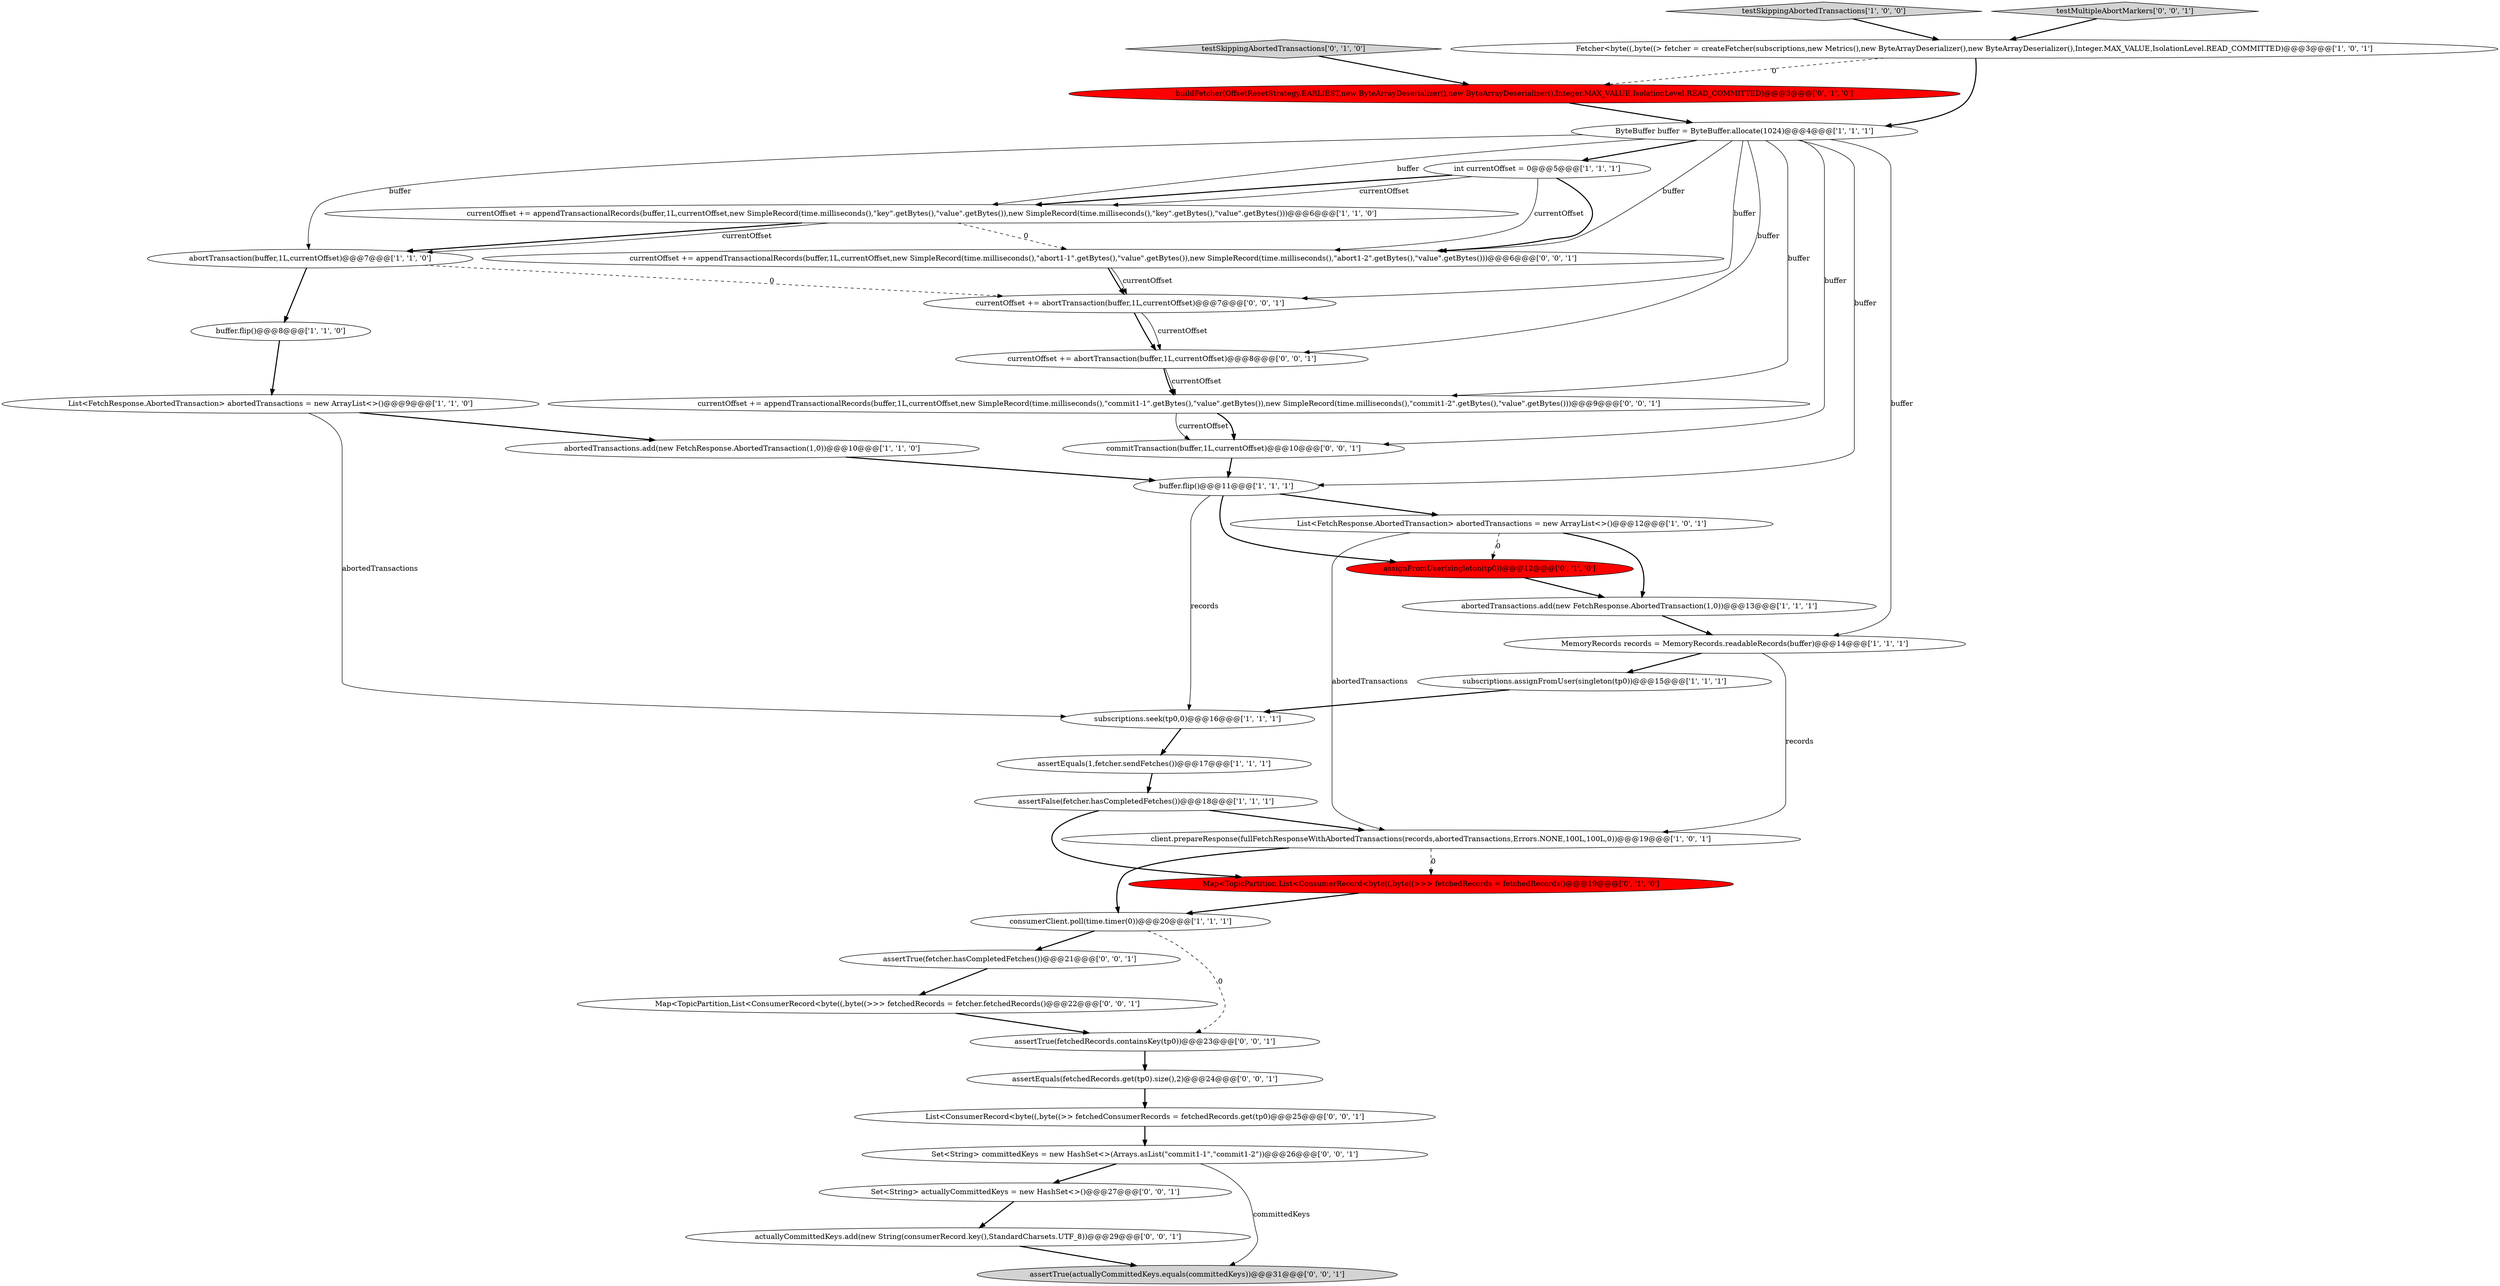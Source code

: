 digraph {
31 [style = filled, label = "currentOffset += appendTransactionalRecords(buffer,1L,currentOffset,new SimpleRecord(time.milliseconds(),\"abort1-1\".getBytes(),\"value\".getBytes()),new SimpleRecord(time.milliseconds(),\"abort1-2\".getBytes(),\"value\".getBytes()))@@@6@@@['0', '0', '1']", fillcolor = white, shape = ellipse image = "AAA0AAABBB3BBB"];
29 [style = filled, label = "currentOffset += abortTransaction(buffer,1L,currentOffset)@@@8@@@['0', '0', '1']", fillcolor = white, shape = ellipse image = "AAA0AAABBB3BBB"];
1 [style = filled, label = "MemoryRecords records = MemoryRecords.readableRecords(buffer)@@@14@@@['1', '1', '1']", fillcolor = white, shape = ellipse image = "AAA0AAABBB1BBB"];
3 [style = filled, label = "ByteBuffer buffer = ByteBuffer.allocate(1024)@@@4@@@['1', '1', '1']", fillcolor = white, shape = ellipse image = "AAA0AAABBB1BBB"];
35 [style = filled, label = "assertTrue(fetcher.hasCompletedFetches())@@@21@@@['0', '0', '1']", fillcolor = white, shape = ellipse image = "AAA0AAABBB3BBB"];
23 [style = filled, label = "commitTransaction(buffer,1L,currentOffset)@@@10@@@['0', '0', '1']", fillcolor = white, shape = ellipse image = "AAA0AAABBB3BBB"];
14 [style = filled, label = "client.prepareResponse(fullFetchResponseWithAbortedTransactions(records,abortedTransactions,Errors.NONE,100L,100L,0))@@@19@@@['1', '0', '1']", fillcolor = white, shape = ellipse image = "AAA0AAABBB1BBB"];
26 [style = filled, label = "assertTrue(fetchedRecords.containsKey(tp0))@@@23@@@['0', '0', '1']", fillcolor = white, shape = ellipse image = "AAA0AAABBB3BBB"];
37 [style = filled, label = "currentOffset += abortTransaction(buffer,1L,currentOffset)@@@7@@@['0', '0', '1']", fillcolor = white, shape = ellipse image = "AAA0AAABBB3BBB"];
30 [style = filled, label = "Map<TopicPartition,List<ConsumerRecord<byte((,byte((>>> fetchedRecords = fetcher.fetchedRecords()@@@22@@@['0', '0', '1']", fillcolor = white, shape = ellipse image = "AAA0AAABBB3BBB"];
9 [style = filled, label = "buffer.flip()@@@8@@@['1', '1', '0']", fillcolor = white, shape = ellipse image = "AAA0AAABBB1BBB"];
5 [style = filled, label = "testSkippingAbortedTransactions['1', '0', '0']", fillcolor = lightgray, shape = diamond image = "AAA0AAABBB1BBB"];
8 [style = filled, label = "buffer.flip()@@@11@@@['1', '1', '1']", fillcolor = white, shape = ellipse image = "AAA0AAABBB1BBB"];
10 [style = filled, label = "abortTransaction(buffer,1L,currentOffset)@@@7@@@['1', '1', '0']", fillcolor = white, shape = ellipse image = "AAA0AAABBB1BBB"];
15 [style = filled, label = "List<FetchResponse.AbortedTransaction> abortedTransactions = new ArrayList<>()@@@9@@@['1', '1', '0']", fillcolor = white, shape = ellipse image = "AAA0AAABBB1BBB"];
32 [style = filled, label = "Set<String> actuallyCommittedKeys = new HashSet<>()@@@27@@@['0', '0', '1']", fillcolor = white, shape = ellipse image = "AAA0AAABBB3BBB"];
24 [style = filled, label = "actuallyCommittedKeys.add(new String(consumerRecord.key(),StandardCharsets.UTF_8))@@@29@@@['0', '0', '1']", fillcolor = white, shape = ellipse image = "AAA0AAABBB3BBB"];
34 [style = filled, label = "List<ConsumerRecord<byte((,byte((>> fetchedConsumerRecords = fetchedRecords.get(tp0)@@@25@@@['0', '0', '1']", fillcolor = white, shape = ellipse image = "AAA0AAABBB3BBB"];
22 [style = filled, label = "testSkippingAbortedTransactions['0', '1', '0']", fillcolor = lightgray, shape = diamond image = "AAA0AAABBB2BBB"];
12 [style = filled, label = "consumerClient.poll(time.timer(0))@@@20@@@['1', '1', '1']", fillcolor = white, shape = ellipse image = "AAA0AAABBB1BBB"];
11 [style = filled, label = "currentOffset += appendTransactionalRecords(buffer,1L,currentOffset,new SimpleRecord(time.milliseconds(),\"key\".getBytes(),\"value\".getBytes()),new SimpleRecord(time.milliseconds(),\"key\".getBytes(),\"value\".getBytes()))@@@6@@@['1', '1', '0']", fillcolor = white, shape = ellipse image = "AAA0AAABBB1BBB"];
36 [style = filled, label = "Set<String> committedKeys = new HashSet<>(Arrays.asList(\"commit1-1\",\"commit1-2\"))@@@26@@@['0', '0', '1']", fillcolor = white, shape = ellipse image = "AAA0AAABBB3BBB"];
4 [style = filled, label = "assertEquals(1,fetcher.sendFetches())@@@17@@@['1', '1', '1']", fillcolor = white, shape = ellipse image = "AAA0AAABBB1BBB"];
18 [style = filled, label = "assertFalse(fetcher.hasCompletedFetches())@@@18@@@['1', '1', '1']", fillcolor = white, shape = ellipse image = "AAA0AAABBB1BBB"];
13 [style = filled, label = "Fetcher<byte((,byte((> fetcher = createFetcher(subscriptions,new Metrics(),new ByteArrayDeserializer(),new ByteArrayDeserializer(),Integer.MAX_VALUE,IsolationLevel.READ_COMMITTED)@@@3@@@['1', '0', '1']", fillcolor = white, shape = ellipse image = "AAA0AAABBB1BBB"];
33 [style = filled, label = "assertTrue(actuallyCommittedKeys.equals(committedKeys))@@@31@@@['0', '0', '1']", fillcolor = lightgray, shape = ellipse image = "AAA0AAABBB3BBB"];
21 [style = filled, label = "Map<TopicPartition,List<ConsumerRecord<byte((,byte((>>> fetchedRecords = fetchedRecords()@@@19@@@['0', '1', '0']", fillcolor = red, shape = ellipse image = "AAA1AAABBB2BBB"];
0 [style = filled, label = "abortedTransactions.add(new FetchResponse.AbortedTransaction(1,0))@@@13@@@['1', '1', '1']", fillcolor = white, shape = ellipse image = "AAA0AAABBB1BBB"];
25 [style = filled, label = "testMultipleAbortMarkers['0', '0', '1']", fillcolor = lightgray, shape = diamond image = "AAA0AAABBB3BBB"];
2 [style = filled, label = "subscriptions.seek(tp0,0)@@@16@@@['1', '1', '1']", fillcolor = white, shape = ellipse image = "AAA0AAABBB1BBB"];
7 [style = filled, label = "subscriptions.assignFromUser(singleton(tp0))@@@15@@@['1', '1', '1']", fillcolor = white, shape = ellipse image = "AAA0AAABBB1BBB"];
28 [style = filled, label = "currentOffset += appendTransactionalRecords(buffer,1L,currentOffset,new SimpleRecord(time.milliseconds(),\"commit1-1\".getBytes(),\"value\".getBytes()),new SimpleRecord(time.milliseconds(),\"commit1-2\".getBytes(),\"value\".getBytes()))@@@9@@@['0', '0', '1']", fillcolor = white, shape = ellipse image = "AAA0AAABBB3BBB"];
27 [style = filled, label = "assertEquals(fetchedRecords.get(tp0).size(),2)@@@24@@@['0', '0', '1']", fillcolor = white, shape = ellipse image = "AAA0AAABBB3BBB"];
20 [style = filled, label = "assignFromUser(singleton(tp0))@@@12@@@['0', '1', '0']", fillcolor = red, shape = ellipse image = "AAA1AAABBB2BBB"];
6 [style = filled, label = "List<FetchResponse.AbortedTransaction> abortedTransactions = new ArrayList<>()@@@12@@@['1', '0', '1']", fillcolor = white, shape = ellipse image = "AAA0AAABBB1BBB"];
17 [style = filled, label = "int currentOffset = 0@@@5@@@['1', '1', '1']", fillcolor = white, shape = ellipse image = "AAA0AAABBB1BBB"];
16 [style = filled, label = "abortedTransactions.add(new FetchResponse.AbortedTransaction(1,0))@@@10@@@['1', '1', '0']", fillcolor = white, shape = ellipse image = "AAA0AAABBB1BBB"];
19 [style = filled, label = "buildFetcher(OffsetResetStrategy.EARLIEST,new ByteArrayDeserializer(),new ByteArrayDeserializer(),Integer.MAX_VALUE,IsolationLevel.READ_COMMITTED)@@@3@@@['0', '1', '0']", fillcolor = red, shape = ellipse image = "AAA1AAABBB2BBB"];
8->2 [style = solid, label="records"];
1->14 [style = solid, label="records"];
31->37 [style = bold, label=""];
3->1 [style = solid, label="buffer"];
16->8 [style = bold, label=""];
22->19 [style = bold, label=""];
36->33 [style = solid, label="committedKeys"];
6->20 [style = dashed, label="0"];
25->13 [style = bold, label=""];
17->31 [style = bold, label=""];
20->0 [style = bold, label=""];
30->26 [style = bold, label=""];
17->31 [style = solid, label="currentOffset"];
37->29 [style = bold, label=""];
3->23 [style = solid, label="buffer"];
36->32 [style = bold, label=""];
8->6 [style = bold, label=""];
6->0 [style = bold, label=""];
4->18 [style = bold, label=""];
12->35 [style = bold, label=""];
17->11 [style = solid, label="currentOffset"];
13->19 [style = dashed, label="0"];
23->8 [style = bold, label=""];
15->16 [style = bold, label=""];
2->4 [style = bold, label=""];
1->7 [style = bold, label=""];
3->10 [style = solid, label="buffer"];
3->29 [style = solid, label="buffer"];
31->37 [style = solid, label="currentOffset"];
29->28 [style = solid, label="currentOffset"];
28->23 [style = solid, label="currentOffset"];
21->12 [style = bold, label=""];
29->28 [style = bold, label=""];
3->31 [style = solid, label="buffer"];
12->26 [style = dashed, label="0"];
24->33 [style = bold, label=""];
26->27 [style = bold, label=""];
3->11 [style = solid, label="buffer"];
27->34 [style = bold, label=""];
8->20 [style = bold, label=""];
3->8 [style = solid, label="buffer"];
15->2 [style = solid, label="abortedTransactions"];
13->3 [style = bold, label=""];
11->31 [style = dashed, label="0"];
11->10 [style = bold, label=""];
9->15 [style = bold, label=""];
0->1 [style = bold, label=""];
7->2 [style = bold, label=""];
5->13 [style = bold, label=""];
14->12 [style = bold, label=""];
28->23 [style = bold, label=""];
34->36 [style = bold, label=""];
11->10 [style = solid, label="currentOffset"];
37->29 [style = solid, label="currentOffset"];
10->37 [style = dashed, label="0"];
3->37 [style = solid, label="buffer"];
3->17 [style = bold, label=""];
14->21 [style = dashed, label="0"];
10->9 [style = bold, label=""];
18->21 [style = bold, label=""];
35->30 [style = bold, label=""];
32->24 [style = bold, label=""];
19->3 [style = bold, label=""];
18->14 [style = bold, label=""];
3->28 [style = solid, label="buffer"];
6->14 [style = solid, label="abortedTransactions"];
17->11 [style = bold, label=""];
}
